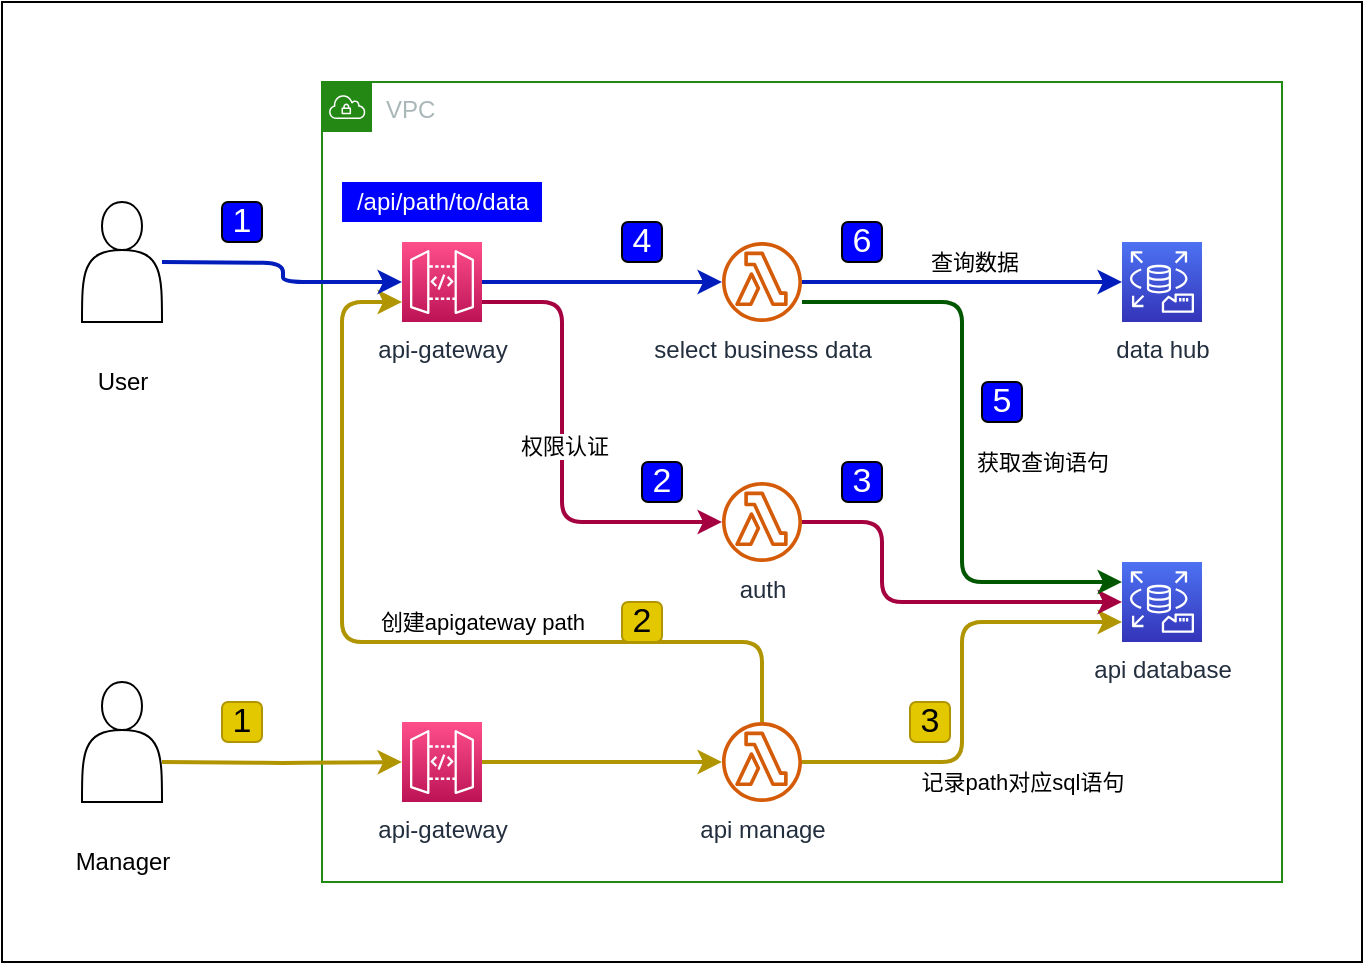 <mxfile version="18.1.1" type="github">
  <diagram id="-XZ9d0_ROPGYO6ayFHmW" name="Page-1">
    <mxGraphModel dx="1773" dy="557" grid="1" gridSize="10" guides="1" tooltips="1" connect="1" arrows="1" fold="1" page="1" pageScale="1" pageWidth="827" pageHeight="1169" math="0" shadow="0">
      <root>
        <mxCell id="0" />
        <mxCell id="1" parent="0" />
        <mxCell id="K7_2CUfuvbrIvmbNIyGb-3" value="" style="rounded=0;whiteSpace=wrap;html=1;" parent="1" vertex="1">
          <mxGeometry x="-40" width="680" height="480" as="geometry" />
        </mxCell>
        <mxCell id="K7_2CUfuvbrIvmbNIyGb-4" value="VPC" style="points=[[0,0],[0.25,0],[0.5,0],[0.75,0],[1,0],[1,0.25],[1,0.5],[1,0.75],[1,1],[0.75,1],[0.5,1],[0.25,1],[0,1],[0,0.75],[0,0.5],[0,0.25]];outlineConnect=0;gradientColor=none;html=1;whiteSpace=wrap;fontSize=12;fontStyle=0;container=1;pointerEvents=0;collapsible=0;recursiveResize=0;shape=mxgraph.aws4.group;grIcon=mxgraph.aws4.group_vpc;strokeColor=#248814;fillColor=none;verticalAlign=top;align=left;spacingLeft=30;fontColor=#AAB7B8;dashed=0;" parent="1" vertex="1">
          <mxGeometry x="120" y="40" width="480" height="400" as="geometry" />
        </mxCell>
        <mxCell id="K7_2CUfuvbrIvmbNIyGb-5" style="edgeStyle=orthogonalEdgeStyle;rounded=1;orthogonalLoop=1;jettySize=auto;html=1;strokeWidth=2;fillColor=#d80073;strokeColor=#A50040;startArrow=none;startFill=0;" parent="K7_2CUfuvbrIvmbNIyGb-4" source="K7_2CUfuvbrIvmbNIyGb-7" target="K7_2CUfuvbrIvmbNIyGb-19" edge="1">
          <mxGeometry relative="1" as="geometry">
            <Array as="points">
              <mxPoint x="120" y="110" />
              <mxPoint x="120" y="220" />
            </Array>
          </mxGeometry>
        </mxCell>
        <mxCell id="K7_2CUfuvbrIvmbNIyGb-6" value="权限认证" style="edgeLabel;html=1;align=center;verticalAlign=middle;resizable=0;points=[];fontColor=default;" parent="K7_2CUfuvbrIvmbNIyGb-5" vertex="1" connectable="0">
          <mxGeometry x="-0.029" y="1" relative="1" as="geometry">
            <mxPoint as="offset" />
          </mxGeometry>
        </mxCell>
        <mxCell id="K7_2CUfuvbrIvmbNIyGb-7" value="api-gateway" style="sketch=0;points=[[0,0,0],[0.25,0,0],[0.5,0,0],[0.75,0,0],[1,0,0],[0,1,0],[0.25,1,0],[0.5,1,0],[0.75,1,0],[1,1,0],[0,0.25,0],[0,0.5,0],[0,0.75,0],[1,0.25,0],[1,0.5,0],[1,0.75,0]];outlineConnect=0;fontColor=#232F3E;gradientColor=#FF4F8B;gradientDirection=north;fillColor=#BC1356;strokeColor=#ffffff;dashed=0;verticalLabelPosition=bottom;verticalAlign=top;align=center;html=1;fontSize=12;fontStyle=0;aspect=fixed;shape=mxgraph.aws4.resourceIcon;resIcon=mxgraph.aws4.api_gateway;" parent="K7_2CUfuvbrIvmbNIyGb-4" vertex="1">
          <mxGeometry x="40" y="80" width="40" height="40" as="geometry" />
        </mxCell>
        <mxCell id="K7_2CUfuvbrIvmbNIyGb-8" style="edgeStyle=orthogonalEdgeStyle;rounded=1;orthogonalLoop=1;jettySize=auto;html=1;strokeWidth=2;strokeColor=#001DBC;fillColor=#0050ef;" parent="K7_2CUfuvbrIvmbNIyGb-4" source="K7_2CUfuvbrIvmbNIyGb-10" target="K7_2CUfuvbrIvmbNIyGb-11" edge="1">
          <mxGeometry relative="1" as="geometry" />
        </mxCell>
        <mxCell id="K7_2CUfuvbrIvmbNIyGb-9" value="查询数据" style="edgeLabel;html=1;align=center;verticalAlign=middle;resizable=0;points=[];fontColor=default;" parent="K7_2CUfuvbrIvmbNIyGb-8" vertex="1" connectable="0">
          <mxGeometry x="0.071" y="2" relative="1" as="geometry">
            <mxPoint y="-8" as="offset" />
          </mxGeometry>
        </mxCell>
        <mxCell id="K7_2CUfuvbrIvmbNIyGb-10" value="select business data" style="sketch=0;outlineConnect=0;fontColor=#232F3E;gradientColor=none;fillColor=#D45B07;strokeColor=none;dashed=0;verticalLabelPosition=bottom;verticalAlign=top;align=center;html=1;fontSize=12;fontStyle=0;aspect=fixed;pointerEvents=1;shape=mxgraph.aws4.lambda_function;" parent="K7_2CUfuvbrIvmbNIyGb-4" vertex="1">
          <mxGeometry x="200" y="80" width="40" height="40" as="geometry" />
        </mxCell>
        <mxCell id="K7_2CUfuvbrIvmbNIyGb-11" value="data hub" style="sketch=0;points=[[0,0,0],[0.25,0,0],[0.5,0,0],[0.75,0,0],[1,0,0],[0,1,0],[0.25,1,0],[0.5,1,0],[0.75,1,0],[1,1,0],[0,0.25,0],[0,0.5,0],[0,0.75,0],[1,0.25,0],[1,0.5,0],[1,0.75,0]];outlineConnect=0;fontColor=#232F3E;gradientColor=#4D72F3;gradientDirection=north;fillColor=#3334B9;strokeColor=#ffffff;dashed=0;verticalLabelPosition=bottom;verticalAlign=top;align=center;html=1;fontSize=12;fontStyle=0;aspect=fixed;shape=mxgraph.aws4.resourceIcon;resIcon=mxgraph.aws4.rds_on_vmware;" parent="K7_2CUfuvbrIvmbNIyGb-4" vertex="1">
          <mxGeometry x="400" y="80" width="40" height="40" as="geometry" />
        </mxCell>
        <mxCell id="K7_2CUfuvbrIvmbNIyGb-12" value="api database" style="sketch=0;points=[[0,0,0],[0.25,0,0],[0.5,0,0],[0.75,0,0],[1,0,0],[0,1,0],[0.25,1,0],[0.5,1,0],[0.75,1,0],[1,1,0],[0,0.25,0],[0,0.5,0],[0,0.75,0],[1,0.25,0],[1,0.5,0],[1,0.75,0]];outlineConnect=0;fontColor=#232F3E;gradientColor=#4D72F3;gradientDirection=north;fillColor=#3334B9;strokeColor=#ffffff;dashed=0;verticalLabelPosition=bottom;verticalAlign=top;align=center;html=1;fontSize=12;fontStyle=0;aspect=fixed;shape=mxgraph.aws4.resourceIcon;resIcon=mxgraph.aws4.rds_on_vmware;" parent="K7_2CUfuvbrIvmbNIyGb-4" vertex="1">
          <mxGeometry x="400" y="240" width="40" height="40" as="geometry" />
        </mxCell>
        <mxCell id="K7_2CUfuvbrIvmbNIyGb-13" style="edgeStyle=orthogonalEdgeStyle;rounded=1;orthogonalLoop=1;jettySize=auto;html=1;entryX=0;entryY=0.75;entryDx=0;entryDy=0;entryPerimeter=0;fontColor=#FFFFFF;startArrow=none;startFill=0;strokeWidth=2;fillColor=#e3c800;strokeColor=#B09500;" parent="K7_2CUfuvbrIvmbNIyGb-4" source="K7_2CUfuvbrIvmbNIyGb-17" target="K7_2CUfuvbrIvmbNIyGb-12" edge="1">
          <mxGeometry relative="1" as="geometry" />
        </mxCell>
        <mxCell id="K7_2CUfuvbrIvmbNIyGb-14" value="记录path对应sql语句" style="edgeLabel;html=1;align=center;verticalAlign=middle;resizable=0;points=[];fontColor=default;" parent="K7_2CUfuvbrIvmbNIyGb-13" vertex="1" connectable="0">
          <mxGeometry x="-0.292" relative="1" as="geometry">
            <mxPoint x="30" y="11" as="offset" />
          </mxGeometry>
        </mxCell>
        <mxCell id="K7_2CUfuvbrIvmbNIyGb-15" style="edgeStyle=orthogonalEdgeStyle;rounded=1;orthogonalLoop=1;jettySize=auto;html=1;entryX=0;entryY=0.75;entryDx=0;entryDy=0;entryPerimeter=0;fontColor=#FFFFFF;startArrow=none;startFill=0;strokeWidth=2;fillColor=#e3c800;strokeColor=#B09500;" parent="K7_2CUfuvbrIvmbNIyGb-4" source="K7_2CUfuvbrIvmbNIyGb-17" target="K7_2CUfuvbrIvmbNIyGb-7" edge="1">
          <mxGeometry relative="1" as="geometry">
            <Array as="points">
              <mxPoint x="220" y="280" />
              <mxPoint x="10" y="280" />
              <mxPoint x="10" y="110" />
            </Array>
          </mxGeometry>
        </mxCell>
        <mxCell id="K7_2CUfuvbrIvmbNIyGb-16" value="创建apigateway path" style="edgeLabel;html=1;align=center;verticalAlign=middle;resizable=0;points=[];fontColor=default;" parent="K7_2CUfuvbrIvmbNIyGb-15" vertex="1" connectable="0">
          <mxGeometry x="-0.176" y="1" relative="1" as="geometry">
            <mxPoint x="5" y="-11" as="offset" />
          </mxGeometry>
        </mxCell>
        <mxCell id="K7_2CUfuvbrIvmbNIyGb-17" value="api manage" style="sketch=0;outlineConnect=0;fontColor=#232F3E;gradientColor=none;fillColor=#D45B07;strokeColor=none;dashed=0;verticalLabelPosition=bottom;verticalAlign=top;align=center;html=1;fontSize=12;fontStyle=0;aspect=fixed;pointerEvents=1;shape=mxgraph.aws4.lambda_function;" parent="K7_2CUfuvbrIvmbNIyGb-4" vertex="1">
          <mxGeometry x="200" y="320" width="40" height="40" as="geometry" />
        </mxCell>
        <mxCell id="K7_2CUfuvbrIvmbNIyGb-18" style="edgeStyle=orthogonalEdgeStyle;rounded=1;orthogonalLoop=1;jettySize=auto;html=1;entryX=0;entryY=0.5;entryDx=0;entryDy=0;entryPerimeter=0;strokeWidth=2;fillColor=#d80073;strokeColor=#A50040;startArrow=none;startFill=0;" parent="K7_2CUfuvbrIvmbNIyGb-4" source="K7_2CUfuvbrIvmbNIyGb-19" target="K7_2CUfuvbrIvmbNIyGb-12" edge="1">
          <mxGeometry relative="1" as="geometry">
            <Array as="points">
              <mxPoint x="280" y="220" />
              <mxPoint x="280" y="260" />
            </Array>
          </mxGeometry>
        </mxCell>
        <mxCell id="K7_2CUfuvbrIvmbNIyGb-19" value="auth" style="sketch=0;outlineConnect=0;fontColor=#232F3E;gradientColor=none;fillColor=#D45B07;strokeColor=none;dashed=0;verticalLabelPosition=bottom;verticalAlign=top;align=center;html=1;fontSize=12;fontStyle=0;aspect=fixed;pointerEvents=1;shape=mxgraph.aws4.lambda_function;" parent="K7_2CUfuvbrIvmbNIyGb-4" vertex="1">
          <mxGeometry x="200" y="200" width="40" height="40" as="geometry" />
        </mxCell>
        <mxCell id="K7_2CUfuvbrIvmbNIyGb-20" style="edgeStyle=orthogonalEdgeStyle;rounded=1;orthogonalLoop=1;jettySize=auto;html=1;strokeWidth=2;fillColor=#0050ef;strokeColor=#001DBC;" parent="K7_2CUfuvbrIvmbNIyGb-4" source="K7_2CUfuvbrIvmbNIyGb-7" target="K7_2CUfuvbrIvmbNIyGb-10" edge="1">
          <mxGeometry relative="1" as="geometry">
            <mxPoint x="90" y="100" as="sourcePoint" />
            <mxPoint x="210" y="110" as="targetPoint" />
            <Array as="points" />
          </mxGeometry>
        </mxCell>
        <mxCell id="K7_2CUfuvbrIvmbNIyGb-21" style="edgeStyle=orthogonalEdgeStyle;rounded=1;orthogonalLoop=1;jettySize=auto;html=1;strokeWidth=2;strokeColor=#005700;fillColor=#008a00;entryX=0;entryY=0.25;entryDx=0;entryDy=0;entryPerimeter=0;startArrow=none;startFill=0;" parent="K7_2CUfuvbrIvmbNIyGb-4" source="K7_2CUfuvbrIvmbNIyGb-10" target="K7_2CUfuvbrIvmbNIyGb-12" edge="1">
          <mxGeometry relative="1" as="geometry">
            <mxPoint x="250.0" y="110" as="sourcePoint" />
            <mxPoint x="410" y="110" as="targetPoint" />
            <Array as="points">
              <mxPoint x="320" y="110" />
              <mxPoint x="320" y="250" />
            </Array>
          </mxGeometry>
        </mxCell>
        <mxCell id="K7_2CUfuvbrIvmbNIyGb-22" value="&lt;div&gt;&lt;span style=&quot;font-size: 11px;&quot;&gt;获取查询语句&lt;/span&gt;&lt;/div&gt;" style="edgeLabel;html=1;align=center;verticalAlign=middle;resizable=0;points=[];fontColor=default;labelBackgroundColor=none;" parent="K7_2CUfuvbrIvmbNIyGb-21" vertex="1" connectable="0">
          <mxGeometry x="-0.127" y="1" relative="1" as="geometry">
            <mxPoint x="39" y="29" as="offset" />
          </mxGeometry>
        </mxCell>
        <mxCell id="K7_2CUfuvbrIvmbNIyGb-23" value="/api/path/to/data" style="text;align=center;verticalAlign=middle;resizable=0;points=[];autosize=1;strokeColor=none;fillColor=#0000FF;labelBackgroundColor=none;labelBorderColor=none;fontColor=#FFFFFF;html=1;" parent="K7_2CUfuvbrIvmbNIyGb-4" vertex="1">
          <mxGeometry x="10" y="50" width="100" height="20" as="geometry" />
        </mxCell>
        <mxCell id="K7_2CUfuvbrIvmbNIyGb-24" value="2" style="rounded=1;whiteSpace=wrap;html=1;labelBackgroundColor=none;labelBorderColor=none;fontColor=#FFFFFF;fillColor=#0000FF;fontSize=17;" parent="K7_2CUfuvbrIvmbNIyGb-4" vertex="1">
          <mxGeometry x="160" y="190" width="20" height="20" as="geometry" />
        </mxCell>
        <mxCell id="K7_2CUfuvbrIvmbNIyGb-25" value="4" style="rounded=1;whiteSpace=wrap;html=1;labelBackgroundColor=none;labelBorderColor=none;fontColor=#FFFFFF;fillColor=#0000FF;fontSize=17;" parent="K7_2CUfuvbrIvmbNIyGb-4" vertex="1">
          <mxGeometry x="150" y="70" width="20" height="20" as="geometry" />
        </mxCell>
        <mxCell id="K7_2CUfuvbrIvmbNIyGb-26" value="6" style="rounded=1;whiteSpace=wrap;html=1;labelBackgroundColor=none;labelBorderColor=none;fontColor=#FFFFFF;fillColor=#0000FF;fontSize=17;" parent="K7_2CUfuvbrIvmbNIyGb-4" vertex="1">
          <mxGeometry x="260" y="70" width="20" height="20" as="geometry" />
        </mxCell>
        <mxCell id="K7_2CUfuvbrIvmbNIyGb-27" value="3" style="rounded=1;whiteSpace=wrap;html=1;labelBackgroundColor=none;labelBorderColor=none;fontColor=#FFFFFF;fillColor=#0000FF;fontSize=17;" parent="K7_2CUfuvbrIvmbNIyGb-4" vertex="1">
          <mxGeometry x="260" y="190" width="20" height="20" as="geometry" />
        </mxCell>
        <mxCell id="K7_2CUfuvbrIvmbNIyGb-28" value="2" style="rounded=1;whiteSpace=wrap;html=1;labelBackgroundColor=none;labelBorderColor=none;fontColor=#000000;fillColor=#e3c800;fontSize=17;strokeColor=#B09500;" parent="K7_2CUfuvbrIvmbNIyGb-4" vertex="1">
          <mxGeometry x="150" y="260" width="20" height="20" as="geometry" />
        </mxCell>
        <mxCell id="K7_2CUfuvbrIvmbNIyGb-29" value="3" style="rounded=1;whiteSpace=wrap;html=1;labelBackgroundColor=none;labelBorderColor=none;fontColor=#000000;fillColor=#e3c800;fontSize=17;strokeColor=#B09500;" parent="K7_2CUfuvbrIvmbNIyGb-4" vertex="1">
          <mxGeometry x="294" y="310" width="20" height="20" as="geometry" />
        </mxCell>
        <mxCell id="K7_2CUfuvbrIvmbNIyGb-30" value="5" style="rounded=1;whiteSpace=wrap;html=1;labelBackgroundColor=none;labelBorderColor=none;fontColor=#FFFFFF;fillColor=#0000FF;fontSize=17;" parent="K7_2CUfuvbrIvmbNIyGb-4" vertex="1">
          <mxGeometry x="330" y="150" width="20" height="20" as="geometry" />
        </mxCell>
        <mxCell id="K7_2CUfuvbrIvmbNIyGb-31" style="edgeStyle=orthogonalEdgeStyle;rounded=1;orthogonalLoop=1;jettySize=auto;html=1;entryX=0;entryY=0.5;entryDx=0;entryDy=0;entryPerimeter=0;strokeWidth=2;fillColor=#0050ef;strokeColor=#001DBC;" parent="1" target="K7_2CUfuvbrIvmbNIyGb-7" edge="1">
          <mxGeometry relative="1" as="geometry">
            <mxPoint x="40" y="130.037" as="sourcePoint" />
          </mxGeometry>
        </mxCell>
        <mxCell id="K7_2CUfuvbrIvmbNIyGb-32" style="edgeStyle=orthogonalEdgeStyle;rounded=1;orthogonalLoop=1;jettySize=auto;html=1;fontColor=#FFFFFF;startArrow=none;startFill=0;strokeWidth=2;fillColor=#e3c800;strokeColor=#B09500;" parent="1" target="K7_2CUfuvbrIvmbNIyGb-17" edge="1" source="P081sA52nRLbqoEMIEeO-1">
          <mxGeometry relative="1" as="geometry">
            <mxPoint x="40" y="380" as="sourcePoint" />
          </mxGeometry>
        </mxCell>
        <mxCell id="K7_2CUfuvbrIvmbNIyGb-33" value="1" style="rounded=1;whiteSpace=wrap;html=1;labelBackgroundColor=none;labelBorderColor=none;fontColor=#FFFFFF;fillColor=#0000FF;fontSize=17;" parent="1" vertex="1">
          <mxGeometry x="70" y="100" width="20" height="20" as="geometry" />
        </mxCell>
        <mxCell id="K7_2CUfuvbrIvmbNIyGb-34" value="1" style="rounded=1;whiteSpace=wrap;html=1;labelBackgroundColor=none;labelBorderColor=none;fontColor=#000000;fillColor=#e3c800;fontSize=17;strokeColor=#B09500;" parent="1" vertex="1">
          <mxGeometry x="70" y="350" width="20" height="20" as="geometry" />
        </mxCell>
        <mxCell id="K7_2CUfuvbrIvmbNIyGb-35" value="" style="shape=actor;whiteSpace=wrap;html=1;labelBackgroundColor=none;labelBorderColor=none;fontSize=17;fontColor=#FFFFFF;fillColor=none;" parent="1" vertex="1">
          <mxGeometry y="100" width="40" height="60" as="geometry" />
        </mxCell>
        <mxCell id="K7_2CUfuvbrIvmbNIyGb-36" value="" style="shape=actor;whiteSpace=wrap;html=1;labelBackgroundColor=none;labelBorderColor=none;fontSize=17;fontColor=#FFFFFF;fillColor=none;" parent="1" vertex="1">
          <mxGeometry y="340" width="40" height="60" as="geometry" />
        </mxCell>
        <mxCell id="K7_2CUfuvbrIvmbNIyGb-37" value="User" style="text;html=1;align=center;verticalAlign=middle;resizable=0;points=[];autosize=1;strokeColor=none;fillColor=none;fontColor=#000000;" parent="1" vertex="1">
          <mxGeometry y="180" width="40" height="20" as="geometry" />
        </mxCell>
        <mxCell id="K7_2CUfuvbrIvmbNIyGb-38" value="Manager" style="text;html=1;align=center;verticalAlign=middle;resizable=0;points=[];autosize=1;strokeColor=none;fillColor=none;fontColor=#000000;" parent="1" vertex="1">
          <mxGeometry x="-10" y="420" width="60" height="20" as="geometry" />
        </mxCell>
        <mxCell id="P081sA52nRLbqoEMIEeO-1" value="api-gateway" style="sketch=0;points=[[0,0,0],[0.25,0,0],[0.5,0,0],[0.75,0,0],[1,0,0],[0,1,0],[0.25,1,0],[0.5,1,0],[0.75,1,0],[1,1,0],[0,0.25,0],[0,0.5,0],[0,0.75,0],[1,0.25,0],[1,0.5,0],[1,0.75,0]];outlineConnect=0;fontColor=#232F3E;gradientColor=#FF4F8B;gradientDirection=north;fillColor=#BC1356;strokeColor=#ffffff;dashed=0;verticalLabelPosition=bottom;verticalAlign=top;align=center;html=1;fontSize=12;fontStyle=0;aspect=fixed;shape=mxgraph.aws4.resourceIcon;resIcon=mxgraph.aws4.api_gateway;" vertex="1" parent="1">
          <mxGeometry x="160" y="360" width="40" height="40" as="geometry" />
        </mxCell>
        <mxCell id="P081sA52nRLbqoEMIEeO-2" value="" style="edgeStyle=orthogonalEdgeStyle;rounded=1;orthogonalLoop=1;jettySize=auto;html=1;fontColor=#FFFFFF;startArrow=none;startFill=0;strokeWidth=2;fillColor=#e3c800;strokeColor=#B09500;endArrow=classic;" edge="1" parent="1" target="P081sA52nRLbqoEMIEeO-1">
          <mxGeometry relative="1" as="geometry">
            <mxPoint x="40" y="380" as="sourcePoint" />
            <mxPoint x="320.0" y="380" as="targetPoint" />
          </mxGeometry>
        </mxCell>
      </root>
    </mxGraphModel>
  </diagram>
</mxfile>
